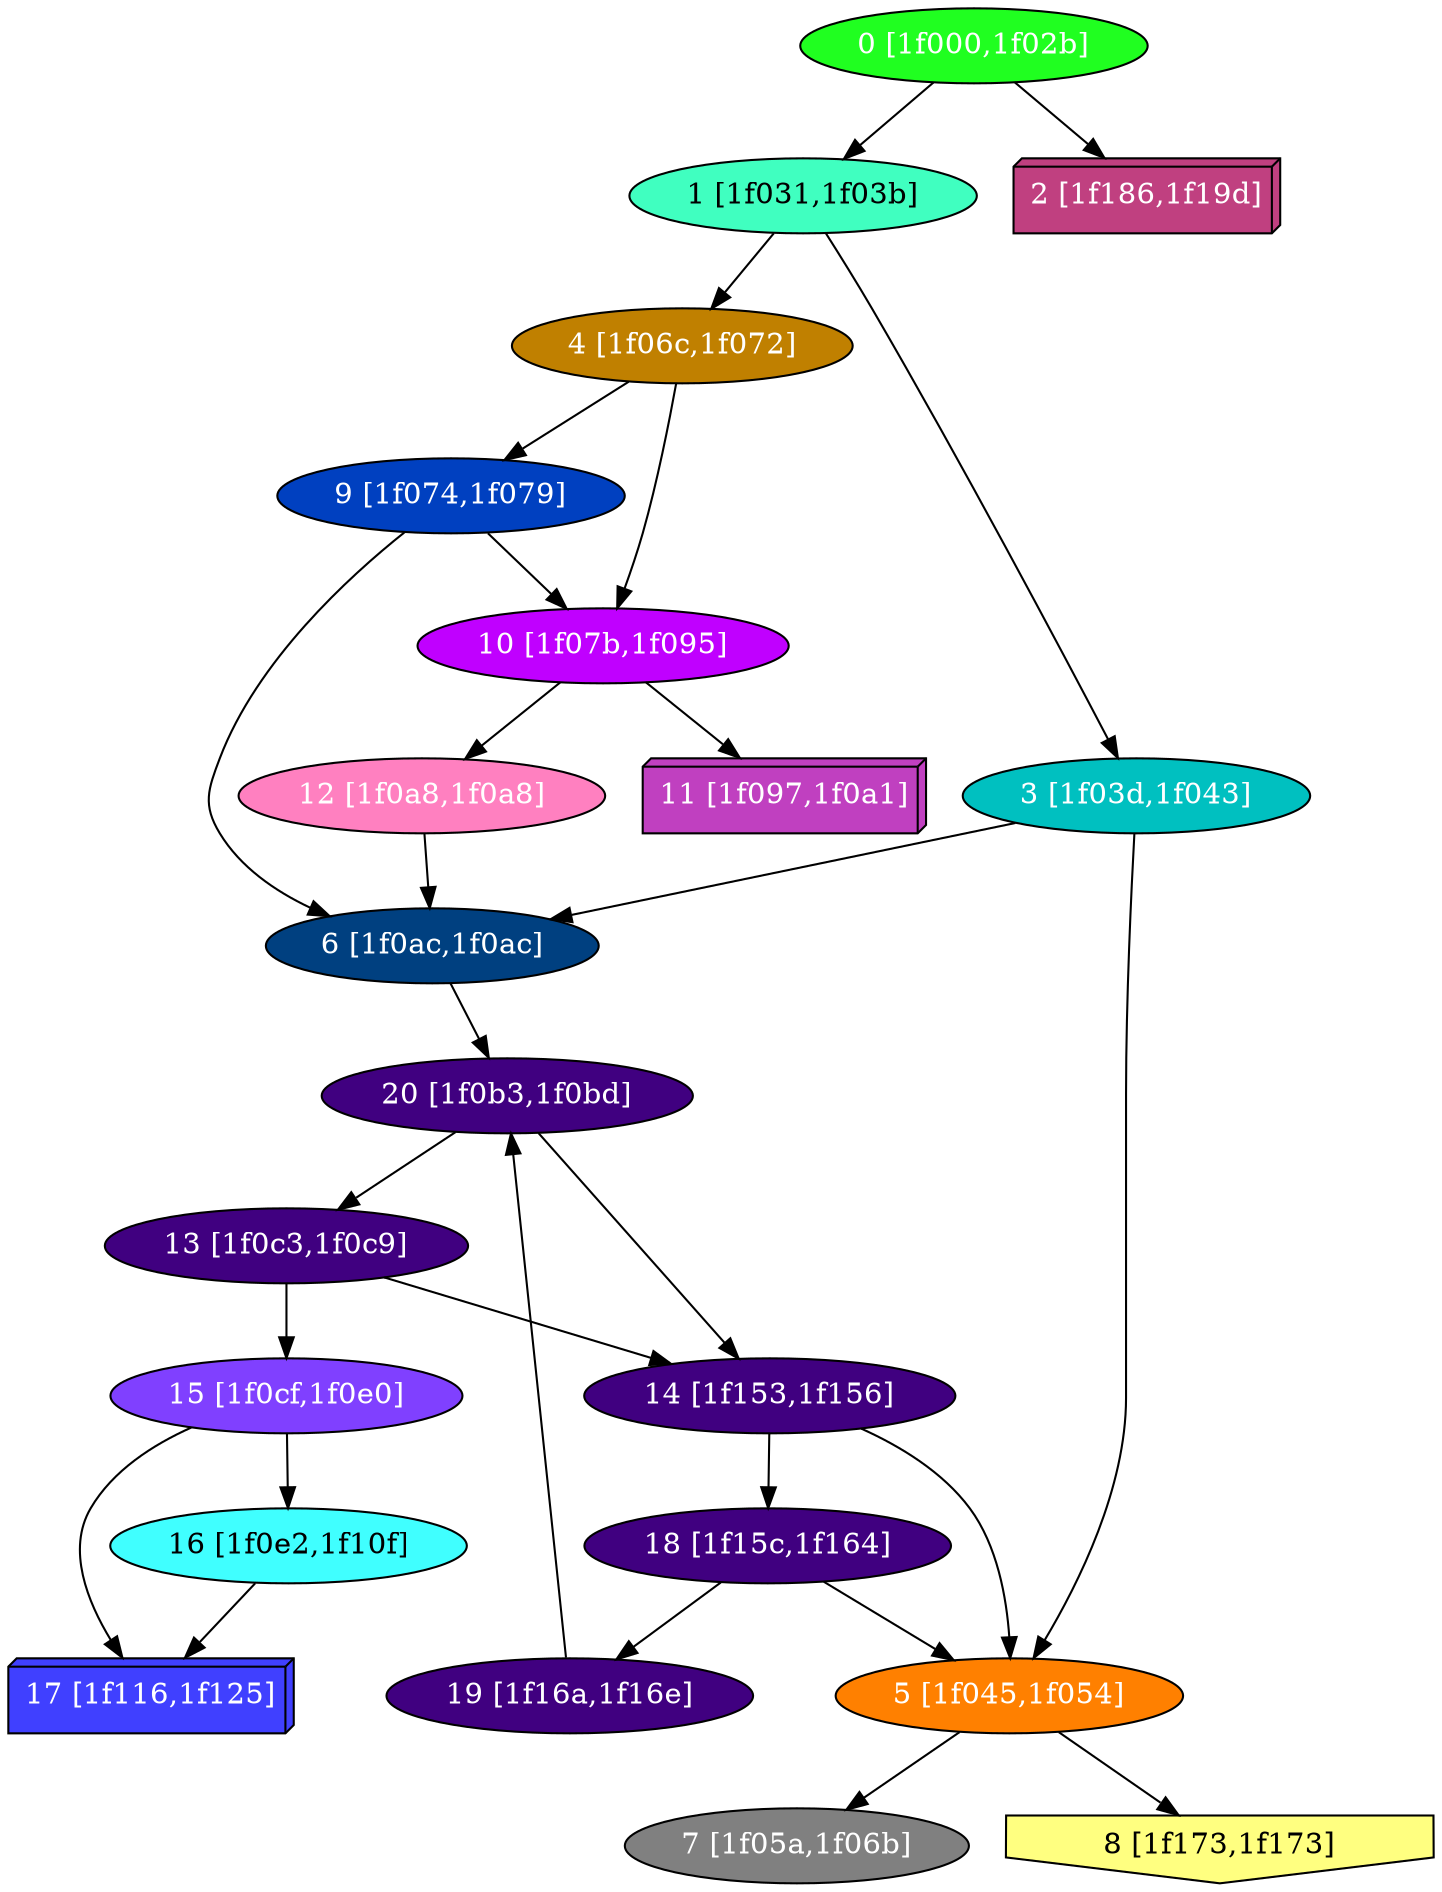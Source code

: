 diGraph libnss3{
	libnss3_0  [style=filled fillcolor="#20FF20" fontcolor="#ffffff" shape=oval label="0 [1f000,1f02b]"]
	libnss3_1  [style=filled fillcolor="#40FFC0" fontcolor="#000000" shape=oval label="1 [1f031,1f03b]"]
	libnss3_2  [style=filled fillcolor="#C04080" fontcolor="#ffffff" shape=box3d label="2 [1f186,1f19d]"]
	libnss3_3  [style=filled fillcolor="#00C0C0" fontcolor="#ffffff" shape=oval label="3 [1f03d,1f043]"]
	libnss3_4  [style=filled fillcolor="#C08000" fontcolor="#ffffff" shape=oval label="4 [1f06c,1f072]"]
	libnss3_5  [style=filled fillcolor="#FF8000" fontcolor="#ffffff" shape=oval label="5 [1f045,1f054]"]
	libnss3_6  [style=filled fillcolor="#004080" fontcolor="#ffffff" shape=oval label="6 [1f0ac,1f0ac]"]
	libnss3_7  [style=filled fillcolor="#808080" fontcolor="#ffffff" shape=oval label="7 [1f05a,1f06b]"]
	libnss3_8  [style=filled fillcolor="#FFFF80" fontcolor="#000000" shape=invhouse label="8 [1f173,1f173]"]
	libnss3_9  [style=filled fillcolor="#0040C0" fontcolor="#ffffff" shape=oval label="9 [1f074,1f079]"]
	libnss3_a  [style=filled fillcolor="#C000FF" fontcolor="#ffffff" shape=oval label="10 [1f07b,1f095]"]
	libnss3_b  [style=filled fillcolor="#C040C0" fontcolor="#ffffff" shape=box3d label="11 [1f097,1f0a1]"]
	libnss3_c  [style=filled fillcolor="#FF80C0" fontcolor="#ffffff" shape=oval label="12 [1f0a8,1f0a8]"]
	libnss3_d  [style=filled fillcolor="#400080" fontcolor="#ffffff" shape=oval label="13 [1f0c3,1f0c9]"]
	libnss3_e  [style=filled fillcolor="#400080" fontcolor="#ffffff" shape=oval label="14 [1f153,1f156]"]
	libnss3_f  [style=filled fillcolor="#8040FF" fontcolor="#ffffff" shape=oval label="15 [1f0cf,1f0e0]"]
	libnss3_10  [style=filled fillcolor="#40FFFF" fontcolor="#000000" shape=oval label="16 [1f0e2,1f10f]"]
	libnss3_11  [style=filled fillcolor="#4040FF" fontcolor="#ffffff" shape=box3d label="17 [1f116,1f125]"]
	libnss3_12  [style=filled fillcolor="#400080" fontcolor="#ffffff" shape=oval label="18 [1f15c,1f164]"]
	libnss3_13  [style=filled fillcolor="#400080" fontcolor="#ffffff" shape=oval label="19 [1f16a,1f16e]"]
	libnss3_14  [style=filled fillcolor="#400080" fontcolor="#ffffff" shape=oval label="20 [1f0b3,1f0bd]"]

	libnss3_0 -> libnss3_1
	libnss3_0 -> libnss3_2
	libnss3_1 -> libnss3_3
	libnss3_1 -> libnss3_4
	libnss3_3 -> libnss3_5
	libnss3_3 -> libnss3_6
	libnss3_4 -> libnss3_9
	libnss3_4 -> libnss3_a
	libnss3_5 -> libnss3_7
	libnss3_5 -> libnss3_8
	libnss3_6 -> libnss3_14
	libnss3_9 -> libnss3_6
	libnss3_9 -> libnss3_a
	libnss3_a -> libnss3_b
	libnss3_a -> libnss3_c
	libnss3_c -> libnss3_6
	libnss3_d -> libnss3_e
	libnss3_d -> libnss3_f
	libnss3_e -> libnss3_5
	libnss3_e -> libnss3_12
	libnss3_f -> libnss3_10
	libnss3_f -> libnss3_11
	libnss3_10 -> libnss3_11
	libnss3_12 -> libnss3_5
	libnss3_12 -> libnss3_13
	libnss3_13 -> libnss3_14
	libnss3_14 -> libnss3_d
	libnss3_14 -> libnss3_e
}